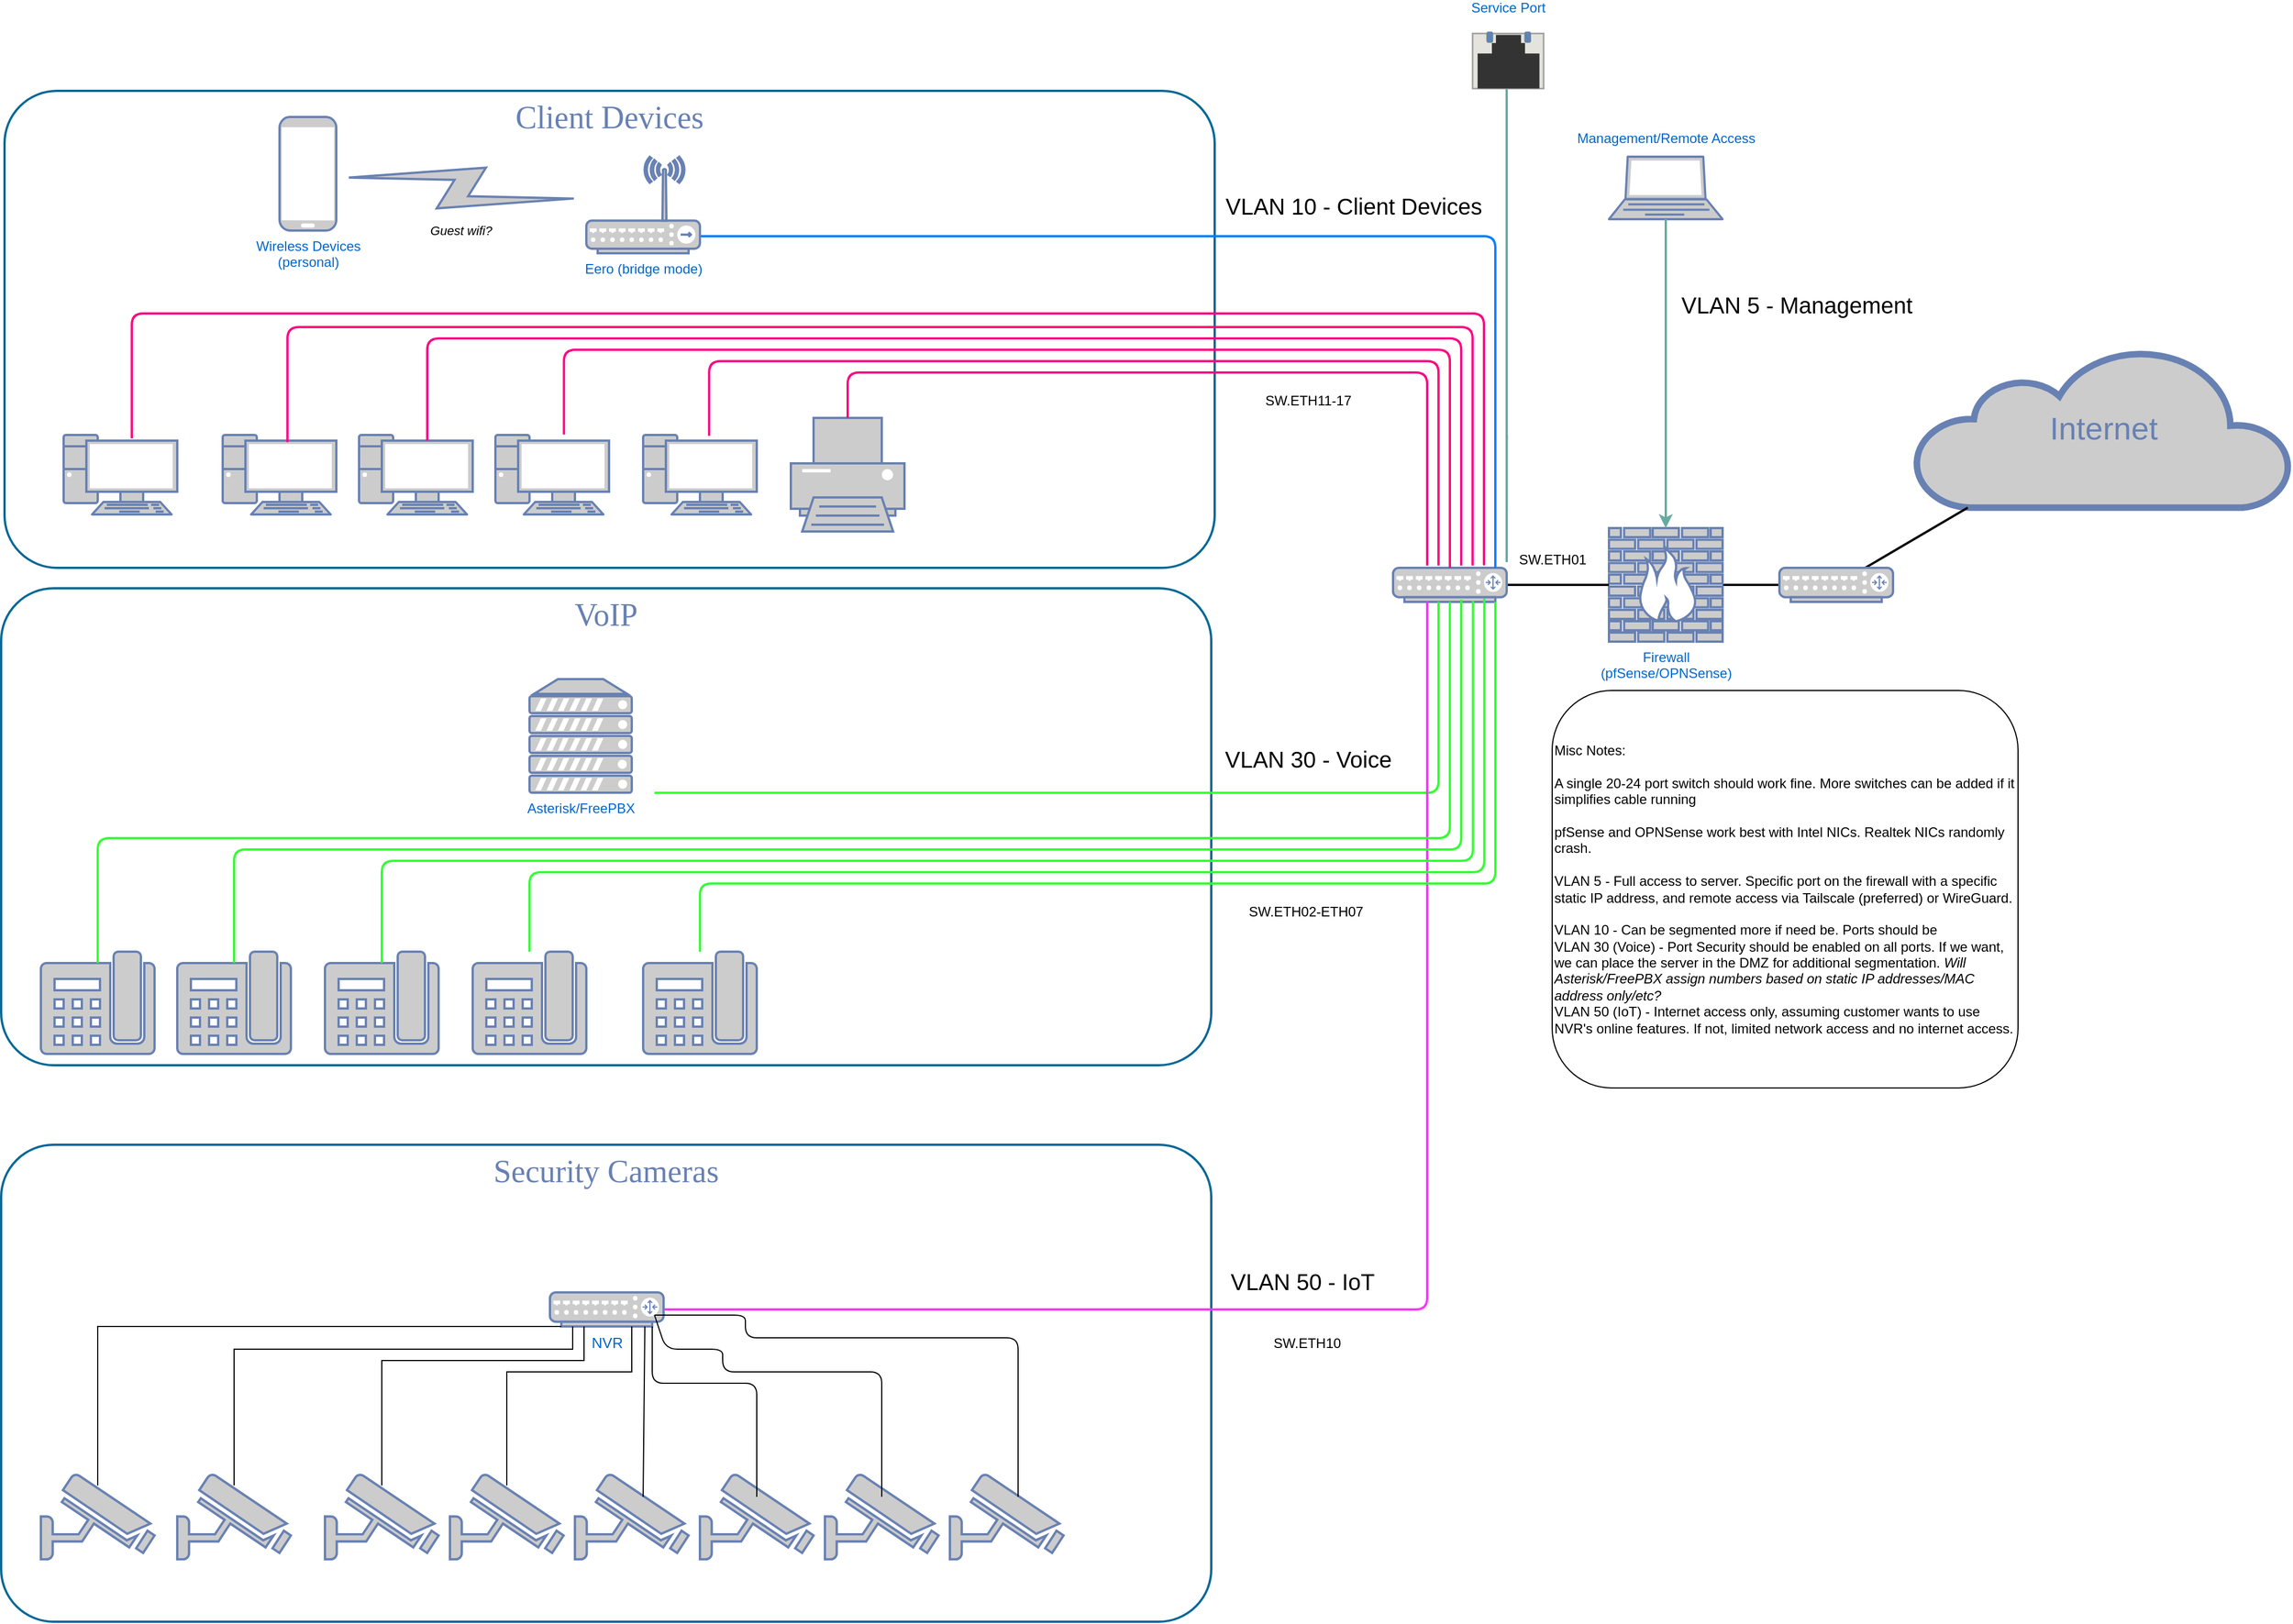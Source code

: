 <mxfile version="23.1.1" type="github">
  <diagram name="Page-1" id="bfe91b75-5d2c-26a0-9c1d-138518896778">
    <mxGraphModel dx="2206" dy="1223" grid="1" gridSize="10" guides="1" tooltips="1" connect="1" arrows="1" fold="1" page="1" pageScale="1" pageWidth="1100" pageHeight="850" background="none" math="0" shadow="0">
      <root>
        <mxCell id="0" />
        <mxCell id="1" parent="0" />
        <mxCell id="7c3789c024ecab99-82" value="Security Cameras" style="rounded=1;whiteSpace=wrap;html=1;shadow=0;comic=0;strokeColor=#036897;strokeWidth=2;fillColor=none;fontFamily=Verdana;fontSize=28;fontColor=#6881B3;align=center;arcSize=11;verticalAlign=top;" parent="1" vertex="1">
          <mxGeometry x="75" y="1390" width="1065" height="420" as="geometry" />
        </mxCell>
        <mxCell id="7c3789c024ecab99-81" value="VoIP" style="rounded=1;whiteSpace=wrap;html=1;shadow=0;comic=0;strokeColor=#036897;strokeWidth=2;fillColor=none;fontFamily=Verdana;fontSize=28;fontColor=#6881B3;align=center;arcSize=11;verticalAlign=top;" parent="1" vertex="1">
          <mxGeometry x="75" y="900" width="1065" height="420" as="geometry" />
        </mxCell>
        <mxCell id="7c3789c024ecab99-79" value="Client Devices" style="rounded=1;whiteSpace=wrap;html=1;shadow=0;comic=0;strokeColor=#036897;strokeWidth=2;fillColor=none;fontFamily=Verdana;fontSize=28;fontColor=#6881B3;align=center;arcSize=11;verticalAlign=top;" parent="1" vertex="1">
          <mxGeometry x="78" y="462" width="1065" height="420" as="geometry" />
        </mxCell>
        <mxCell id="7c3789c024ecab99-55" style="edgeStyle=none;html=1;labelBackgroundColor=none;endArrow=none;endFill=0;strokeWidth=2;fontFamily=Verdana;fontSize=28;fontColor=#6881B3;" parent="1" source="7c3789c024ecab99-8" target="7c3789c024ecab99-54" edge="1">
          <mxGeometry relative="1" as="geometry">
            <mxPoint x="1660" y="837.0" as="targetPoint" />
          </mxGeometry>
        </mxCell>
        <mxCell id="7c3789c024ecab99-8" value="Firewall&lt;br&gt;(pfSense/OPNSense)" style="fontColor=#0066CC;verticalAlign=top;verticalLabelPosition=bottom;labelPosition=center;align=center;html=1;fillColor=#CCCCCC;strokeColor=#6881B3;gradientColor=none;gradientDirection=north;strokeWidth=2;shape=mxgraph.networks.firewall;rounded=0;shadow=0;comic=0;" parent="1" vertex="1">
          <mxGeometry x="1490" y="847" width="100" height="100" as="geometry" />
        </mxCell>
        <mxCell id="7c3789c024ecab99-52" style="edgeStyle=none;html=1;labelBackgroundColor=none;endArrow=none;endFill=0;strokeWidth=2;fontFamily=Verdana;fontSize=15;fontColor=#036897;" parent="1" source="7c3789c024ecab99-10" target="7c3789c024ecab99-8" edge="1">
          <mxGeometry relative="1" as="geometry">
            <mxPoint x="1550.0" y="917" as="targetPoint" />
          </mxGeometry>
        </mxCell>
        <mxCell id="7c3789c024ecab99-10" value="" style="fontColor=#0066CC;verticalAlign=top;verticalLabelPosition=bottom;labelPosition=center;align=center;html=1;fillColor=#CCCCCC;strokeColor=#6881B3;gradientColor=none;gradientDirection=north;strokeWidth=2;shape=mxgraph.networks.router;rounded=0;shadow=0;comic=0;" parent="1" vertex="1">
          <mxGeometry x="1300" y="882" width="100" height="30" as="geometry" />
        </mxCell>
        <mxCell id="7c3789c024ecab99-20" value="" style="fontColor=#0066CC;verticalAlign=top;verticalLabelPosition=bottom;labelPosition=center;align=center;html=1;fillColor=#CCCCCC;strokeColor=#6881B3;gradientColor=none;gradientDirection=north;strokeWidth=2;shape=mxgraph.networks.pc;rounded=0;shadow=0;comic=0;" parent="1" vertex="1">
          <mxGeometry x="130.0" y="765" width="100" height="70" as="geometry" />
        </mxCell>
        <mxCell id="7c3789c024ecab99-21" value="" style="fontColor=#0066CC;verticalAlign=top;verticalLabelPosition=bottom;labelPosition=center;align=center;html=1;fillColor=#CCCCCC;strokeColor=#6881B3;gradientColor=none;gradientDirection=north;strokeWidth=2;shape=mxgraph.networks.pc;rounded=0;shadow=0;comic=0;" parent="1" vertex="1">
          <mxGeometry x="270.0" y="765" width="100" height="70" as="geometry" />
        </mxCell>
        <mxCell id="7c3789c024ecab99-23" value="" style="fontColor=#0066CC;verticalAlign=top;verticalLabelPosition=bottom;labelPosition=center;align=center;html=1;fillColor=#CCCCCC;strokeColor=#6881B3;gradientColor=none;gradientDirection=north;strokeWidth=2;shape=mxgraph.networks.pc;rounded=0;shadow=0;comic=0;" parent="1" vertex="1">
          <mxGeometry x="390.0" y="765" width="100" height="70" as="geometry" />
        </mxCell>
        <mxCell id="7c3789c024ecab99-25" value="" style="fontColor=#0066CC;verticalAlign=top;verticalLabelPosition=bottom;labelPosition=center;align=center;html=1;fillColor=#CCCCCC;strokeColor=#6881B3;gradientColor=none;gradientDirection=north;strokeWidth=2;shape=mxgraph.networks.pc;rounded=0;shadow=0;comic=0;" parent="1" vertex="1">
          <mxGeometry x="510.0" y="765" width="100" height="70" as="geometry" />
        </mxCell>
        <mxCell id="7c3789c024ecab99-27" value="" style="fontColor=#0066CC;verticalAlign=top;verticalLabelPosition=bottom;labelPosition=center;align=center;html=1;fillColor=#CCCCCC;strokeColor=#6881B3;gradientColor=none;gradientDirection=north;strokeWidth=2;shape=mxgraph.networks.pc;rounded=0;shadow=0;comic=0;" parent="1" vertex="1">
          <mxGeometry x="640.0" y="765" width="100" height="70" as="geometry" />
        </mxCell>
        <mxCell id="7c3789c024ecab99-29" value="" style="fontColor=#0066CC;verticalAlign=top;verticalLabelPosition=bottom;labelPosition=center;align=center;html=1;fillColor=#CCCCCC;strokeColor=#6881B3;gradientColor=none;gradientDirection=north;strokeWidth=2;shape=mxgraph.networks.printer;rounded=0;shadow=0;comic=0;" parent="1" vertex="1">
          <mxGeometry x="770.0" y="750" width="100" height="100" as="geometry" />
        </mxCell>
        <mxCell id="7c3789c024ecab99-50" style="edgeStyle=orthogonalEdgeStyle;html=1;labelBackgroundColor=none;endArrow=none;endFill=0;strokeWidth=2;fontFamily=Verdana;fontSize=15;fontColor=#036897;exitX=0.937;exitY=0.799;exitDx=0;exitDy=0;exitPerimeter=0;strokeColor=#007FFF;" parent="1" source="7c3789c024ecab99-30" target="7c3789c024ecab99-10" edge="1">
          <mxGeometry relative="1" as="geometry">
            <mxPoint x="1080.0" y="410" as="targetPoint" />
            <mxPoint x="1200" y="620" as="sourcePoint" />
            <Array as="points">
              <mxPoint x="684" y="590" />
              <mxPoint x="1390" y="590" />
            </Array>
          </mxGeometry>
        </mxCell>
        <mxCell id="7c3789c024ecab99-30" value="Eero (bridge mode)" style="fontColor=#0066CC;verticalAlign=top;verticalLabelPosition=bottom;labelPosition=center;align=center;html=1;fillColor=#CCCCCC;strokeColor=#6881B3;gradientColor=none;gradientDirection=north;strokeWidth=2;shape=mxgraph.networks.wireless_hub;rounded=0;shadow=0;comic=0;" parent="1" vertex="1">
          <mxGeometry x="590.0" y="520" width="100" height="85" as="geometry" />
        </mxCell>
        <mxCell id="7c3789c024ecab99-31" value="" style="html=1;fillColor=#CCCCCC;strokeColor=#6881B3;gradientColor=none;gradientDirection=north;strokeWidth=2;shape=mxgraph.networks.comm_link_edge;html=1;labelBackgroundColor=none;endArrow=none;endFill=0;fontFamily=Verdana;fontSize=20;" parent="1" source="7c3789c024ecab99-30" target="7c3789c024ecab99-32" edge="1">
          <mxGeometry width="100" height="100" relative="1" as="geometry">
            <mxPoint x="900.0" y="675" as="sourcePoint" />
            <mxPoint x="603.0" y="588" as="targetPoint" />
          </mxGeometry>
        </mxCell>
        <mxCell id="7c3789c024ecab99-32" value="Wireless Devices&lt;br&gt;(personal)" style="fontColor=#0066CC;verticalAlign=top;verticalLabelPosition=bottom;labelPosition=center;align=center;html=1;fillColor=#CCCCCC;strokeColor=#6881B3;gradientColor=none;gradientDirection=north;strokeWidth=2;shape=mxgraph.networks.mobile;rounded=0;shadow=0;comic=0;" parent="1" vertex="1">
          <mxGeometry x="320.0" y="485" width="50" height="100" as="geometry" />
        </mxCell>
        <mxCell id="7c3789c024ecab99-51" style="edgeStyle=orthogonalEdgeStyle;html=1;labelBackgroundColor=none;endArrow=none;endFill=0;strokeWidth=2;fontFamily=Verdana;fontSize=15;fontColor=#036897;strokeColor=#33FF33;" parent="1" target="7c3789c024ecab99-10" edge="1">
          <mxGeometry relative="1" as="geometry">
            <mxPoint x="1180" y="430" as="targetPoint" />
            <Array as="points">
              <mxPoint x="1340" y="1080" />
            </Array>
            <mxPoint x="650" y="1080.077" as="sourcePoint" />
          </mxGeometry>
        </mxCell>
        <mxCell id="7c3789c024ecab99-53" value="Internet" style="html=1;fillColor=#CCCCCC;strokeColor=#6881B3;gradientColor=none;gradientDirection=north;strokeWidth=2;shape=mxgraph.networks.cloud;fontColor=#6881B3;rounded=0;shadow=0;comic=0;align=center;fontSize=28;" parent="1" vertex="1">
          <mxGeometry x="1760" y="689" width="330" height="140" as="geometry" />
        </mxCell>
        <mxCell id="7c3789c024ecab99-56" style="edgeStyle=none;html=1;labelBackgroundColor=none;endArrow=none;endFill=0;strokeWidth=2;fontFamily=Verdana;fontSize=28;fontColor=#6881B3;" parent="1" source="7c3789c024ecab99-54" target="7c3789c024ecab99-53" edge="1">
          <mxGeometry relative="1" as="geometry" />
        </mxCell>
        <mxCell id="7c3789c024ecab99-54" value="" style="fontColor=#0066CC;verticalAlign=top;verticalLabelPosition=bottom;labelPosition=center;align=center;html=1;fillColor=#CCCCCC;strokeColor=#6881B3;gradientColor=none;gradientDirection=north;strokeWidth=2;shape=mxgraph.networks.router;rounded=0;shadow=0;comic=0;" parent="1" vertex="1">
          <mxGeometry x="1640" y="882" width="100" height="30" as="geometry" />
        </mxCell>
        <mxCell id="7c3789c024ecab99-75" style="edgeStyle=orthogonalEdgeStyle;html=1;labelBackgroundColor=none;endArrow=none;endFill=0;strokeWidth=2;fontFamily=Verdana;fontSize=28;fontColor=#6881B3;exitX=1;exitY=0.5;exitDx=0;exitDy=0;exitPerimeter=0;strokeColor=#FF33FF;" parent="1" source="9nKBFp8tCqH7UL8rhXlP-11" target="7c3789c024ecab99-10" edge="1">
          <mxGeometry relative="1" as="geometry">
            <mxPoint x="1240" y="760" as="targetPoint" />
            <Array as="points">
              <mxPoint x="1330" y="1535" />
            </Array>
            <mxPoint x="720.077" y="1525" as="sourcePoint" />
          </mxGeometry>
        </mxCell>
        <mxCell id="9nKBFp8tCqH7UL8rhXlP-3" value="" style="fontColor=#0066CC;verticalAlign=top;verticalLabelPosition=bottom;labelPosition=center;align=center;html=1;outlineConnect=0;fillColor=#CCCCCC;strokeColor=#6881B3;gradientColor=none;gradientDirection=north;strokeWidth=2;shape=mxgraph.networks.security_camera;" parent="1" vertex="1">
          <mxGeometry x="110" y="1680" width="100" height="75" as="geometry" />
        </mxCell>
        <mxCell id="9nKBFp8tCqH7UL8rhXlP-4" value="" style="fontColor=#0066CC;verticalAlign=top;verticalLabelPosition=bottom;labelPosition=center;align=center;html=1;outlineConnect=0;fillColor=#CCCCCC;strokeColor=#6881B3;gradientColor=none;gradientDirection=north;strokeWidth=2;shape=mxgraph.networks.security_camera;" parent="1" vertex="1">
          <mxGeometry x="230" y="1680" width="100" height="75" as="geometry" />
        </mxCell>
        <mxCell id="9nKBFp8tCqH7UL8rhXlP-5" value="" style="fontColor=#0066CC;verticalAlign=top;verticalLabelPosition=bottom;labelPosition=center;align=center;html=1;outlineConnect=0;fillColor=#CCCCCC;strokeColor=#6881B3;gradientColor=none;gradientDirection=north;strokeWidth=2;shape=mxgraph.networks.security_camera;" parent="1" vertex="1">
          <mxGeometry x="360" y="1680" width="100" height="75" as="geometry" />
        </mxCell>
        <mxCell id="9nKBFp8tCqH7UL8rhXlP-6" value="" style="fontColor=#0066CC;verticalAlign=top;verticalLabelPosition=bottom;labelPosition=center;align=center;html=1;outlineConnect=0;fillColor=#CCCCCC;strokeColor=#6881B3;gradientColor=none;gradientDirection=north;strokeWidth=2;shape=mxgraph.networks.security_camera;" parent="1" vertex="1">
          <mxGeometry x="470" y="1680" width="100" height="75" as="geometry" />
        </mxCell>
        <mxCell id="9nKBFp8tCqH7UL8rhXlP-7" value="" style="fontColor=#0066CC;verticalAlign=top;verticalLabelPosition=bottom;labelPosition=center;align=center;html=1;outlineConnect=0;fillColor=#CCCCCC;strokeColor=#6881B3;gradientColor=none;gradientDirection=north;strokeWidth=2;shape=mxgraph.networks.security_camera;" parent="1" vertex="1">
          <mxGeometry x="580" y="1680" width="100" height="75" as="geometry" />
        </mxCell>
        <mxCell id="9nKBFp8tCqH7UL8rhXlP-8" value="" style="fontColor=#0066CC;verticalAlign=top;verticalLabelPosition=bottom;labelPosition=center;align=center;html=1;outlineConnect=0;fillColor=#CCCCCC;strokeColor=#6881B3;gradientColor=none;gradientDirection=north;strokeWidth=2;shape=mxgraph.networks.security_camera;" parent="1" vertex="1">
          <mxGeometry x="690" y="1680" width="100" height="75" as="geometry" />
        </mxCell>
        <mxCell id="9nKBFp8tCqH7UL8rhXlP-9" value="" style="fontColor=#0066CC;verticalAlign=top;verticalLabelPosition=bottom;labelPosition=center;align=center;html=1;outlineConnect=0;fillColor=#CCCCCC;strokeColor=#6881B3;gradientColor=none;gradientDirection=north;strokeWidth=2;shape=mxgraph.networks.security_camera;" parent="1" vertex="1">
          <mxGeometry x="800" y="1680" width="100" height="75" as="geometry" />
        </mxCell>
        <mxCell id="9nKBFp8tCqH7UL8rhXlP-10" value="" style="fontColor=#0066CC;verticalAlign=top;verticalLabelPosition=bottom;labelPosition=center;align=center;html=1;outlineConnect=0;fillColor=#CCCCCC;strokeColor=#6881B3;gradientColor=none;gradientDirection=north;strokeWidth=2;shape=mxgraph.networks.security_camera;" parent="1" vertex="1">
          <mxGeometry x="910" y="1680" width="100" height="75" as="geometry" />
        </mxCell>
        <mxCell id="9nKBFp8tCqH7UL8rhXlP-11" value="&lt;font style=&quot;font-size: 13px;&quot;&gt;NVR&lt;/font&gt;" style="fontColor=#0066CC;verticalAlign=top;verticalLabelPosition=bottom;labelPosition=center;align=center;html=1;outlineConnect=0;fillColor=#CCCCCC;strokeColor=#6881B3;gradientColor=none;gradientDirection=north;strokeWidth=2;shape=mxgraph.networks.router;" parent="1" vertex="1">
          <mxGeometry x="558" y="1520" width="100" height="30" as="geometry" />
        </mxCell>
        <mxCell id="9nKBFp8tCqH7UL8rhXlP-12" value="VLAN 50 - IoT" style="text;html=1;align=center;verticalAlign=middle;resizable=0;points=[];autosize=1;strokeColor=none;fillColor=none;fontSize=20;" parent="1" vertex="1">
          <mxGeometry x="1145" y="1490" width="150" height="40" as="geometry" />
        </mxCell>
        <mxCell id="9nKBFp8tCqH7UL8rhXlP-13" value="" style="fontColor=#0066CC;verticalAlign=top;verticalLabelPosition=bottom;labelPosition=center;align=center;html=1;outlineConnect=0;fillColor=#CCCCCC;strokeColor=#6881B3;gradientColor=none;gradientDirection=north;strokeWidth=2;shape=mxgraph.networks.phone_2;" parent="1" vertex="1">
          <mxGeometry x="110" y="1220" width="100" height="90" as="geometry" />
        </mxCell>
        <mxCell id="9nKBFp8tCqH7UL8rhXlP-15" value="Asterisk/FreePBX" style="fontColor=#0066CC;verticalAlign=top;verticalLabelPosition=bottom;labelPosition=center;align=center;html=1;outlineConnect=0;fillColor=#CCCCCC;strokeColor=#6881B3;gradientColor=none;gradientDirection=north;strokeWidth=2;shape=mxgraph.networks.server;" parent="1" vertex="1">
          <mxGeometry x="540" y="980" width="90" height="100" as="geometry" />
        </mxCell>
        <mxCell id="A_-BSA_oqNom-n1UGNlS-1" value="" style="fontColor=#0066CC;verticalAlign=top;verticalLabelPosition=bottom;labelPosition=center;align=center;html=1;outlineConnect=0;fillColor=#CCCCCC;strokeColor=#6881B3;gradientColor=none;gradientDirection=north;strokeWidth=2;shape=mxgraph.networks.phone_2;" parent="1" vertex="1">
          <mxGeometry x="230" y="1220" width="100" height="90" as="geometry" />
        </mxCell>
        <mxCell id="A_-BSA_oqNom-n1UGNlS-2" value="" style="fontColor=#0066CC;verticalAlign=top;verticalLabelPosition=bottom;labelPosition=center;align=center;html=1;outlineConnect=0;fillColor=#CCCCCC;strokeColor=#6881B3;gradientColor=none;gradientDirection=north;strokeWidth=2;shape=mxgraph.networks.phone_2;" parent="1" vertex="1">
          <mxGeometry x="360" y="1220" width="100" height="90" as="geometry" />
        </mxCell>
        <mxCell id="A_-BSA_oqNom-n1UGNlS-3" value="" style="fontColor=#0066CC;verticalAlign=top;verticalLabelPosition=bottom;labelPosition=center;align=center;html=1;outlineConnect=0;fillColor=#CCCCCC;strokeColor=#6881B3;gradientColor=none;gradientDirection=north;strokeWidth=2;shape=mxgraph.networks.phone_2;" parent="1" vertex="1">
          <mxGeometry x="640" y="1220" width="100" height="90" as="geometry" />
        </mxCell>
        <mxCell id="A_-BSA_oqNom-n1UGNlS-4" value="" style="fontColor=#0066CC;verticalAlign=top;verticalLabelPosition=bottom;labelPosition=center;align=center;html=1;outlineConnect=0;fillColor=#CCCCCC;strokeColor=#6881B3;gradientColor=none;gradientDirection=north;strokeWidth=2;shape=mxgraph.networks.phone_2;" parent="1" vertex="1">
          <mxGeometry x="490" y="1220" width="100" height="90" as="geometry" />
        </mxCell>
        <mxCell id="A_-BSA_oqNom-n1UGNlS-6" style="edgeStyle=orthogonalEdgeStyle;html=1;labelBackgroundColor=none;endArrow=none;endFill=0;strokeWidth=2;fontFamily=Verdana;fontSize=15;fontColor=#036897;strokeColor=#33FF33;exitX=0.5;exitY=0.11;exitDx=0;exitDy=0;exitPerimeter=0;entryX=0.5;entryY=1;entryDx=0;entryDy=0;entryPerimeter=0;" parent="1" source="9nKBFp8tCqH7UL8rhXlP-13" target="7c3789c024ecab99-10" edge="1">
          <mxGeometry relative="1" as="geometry">
            <mxPoint x="1350" y="922" as="targetPoint" />
            <Array as="points">
              <mxPoint x="160" y="1120" />
              <mxPoint x="1350" y="1120" />
            </Array>
            <mxPoint x="660" y="1090.077" as="sourcePoint" />
          </mxGeometry>
        </mxCell>
        <mxCell id="A_-BSA_oqNom-n1UGNlS-7" style="edgeStyle=orthogonalEdgeStyle;html=1;labelBackgroundColor=none;endArrow=none;endFill=0;strokeWidth=2;fontFamily=Verdana;fontSize=15;fontColor=#036897;strokeColor=#33FF33;exitX=0.5;exitY=0.11;exitDx=0;exitDy=0;exitPerimeter=0;entryX=0.6;entryY=0.933;entryDx=0;entryDy=0;entryPerimeter=0;" parent="1" source="A_-BSA_oqNom-n1UGNlS-1" target="7c3789c024ecab99-10" edge="1">
          <mxGeometry relative="1" as="geometry">
            <mxPoint x="1360" y="932" as="targetPoint" />
            <Array as="points">
              <mxPoint x="280" y="1130" />
              <mxPoint x="1360" y="1130" />
            </Array>
            <mxPoint x="170" y="1240" as="sourcePoint" />
          </mxGeometry>
        </mxCell>
        <mxCell id="A_-BSA_oqNom-n1UGNlS-8" style="edgeStyle=orthogonalEdgeStyle;html=1;labelBackgroundColor=none;endArrow=none;endFill=0;strokeWidth=2;fontFamily=Verdana;fontSize=15;fontColor=#036897;strokeColor=#33FF33;exitX=0.5;exitY=0.11;exitDx=0;exitDy=0;exitPerimeter=0;entryX=0.703;entryY=0.975;entryDx=0;entryDy=0;entryPerimeter=0;" parent="1" source="A_-BSA_oqNom-n1UGNlS-2" target="7c3789c024ecab99-10" edge="1">
          <mxGeometry relative="1" as="geometry">
            <mxPoint x="1370" y="942" as="targetPoint" />
            <Array as="points">
              <mxPoint x="410" y="1140" />
              <mxPoint x="1370" y="1140" />
            </Array>
            <mxPoint x="180" y="1250" as="sourcePoint" />
          </mxGeometry>
        </mxCell>
        <mxCell id="A_-BSA_oqNom-n1UGNlS-9" style="edgeStyle=orthogonalEdgeStyle;html=1;labelBackgroundColor=none;endArrow=none;endFill=0;strokeWidth=2;fontFamily=Verdana;fontSize=15;fontColor=#036897;strokeColor=#33FF33;entryX=0.803;entryY=0.9;entryDx=0;entryDy=0;entryPerimeter=0;" parent="1" source="A_-BSA_oqNom-n1UGNlS-4" target="7c3789c024ecab99-10" edge="1">
          <mxGeometry relative="1" as="geometry">
            <mxPoint x="1380" y="952" as="targetPoint" />
            <Array as="points">
              <mxPoint x="540" y="1150" />
              <mxPoint x="1380" y="1150" />
            </Array>
            <mxPoint x="190" y="1260" as="sourcePoint" />
          </mxGeometry>
        </mxCell>
        <mxCell id="A_-BSA_oqNom-n1UGNlS-10" style="edgeStyle=orthogonalEdgeStyle;html=1;labelBackgroundColor=none;endArrow=none;endFill=0;strokeWidth=2;fontFamily=Verdana;fontSize=15;fontColor=#036897;strokeColor=#33FF33;entryX=0.9;entryY=1;entryDx=0;entryDy=0;entryPerimeter=0;" parent="1" source="A_-BSA_oqNom-n1UGNlS-3" target="7c3789c024ecab99-10" edge="1">
          <mxGeometry relative="1" as="geometry">
            <mxPoint x="1390" y="962" as="targetPoint" />
            <Array as="points">
              <mxPoint x="690" y="1160" />
              <mxPoint x="1390" y="1160" />
            </Array>
            <mxPoint x="200" y="1270" as="sourcePoint" />
          </mxGeometry>
        </mxCell>
        <mxCell id="A_-BSA_oqNom-n1UGNlS-11" value="VLAN 30 - Voice" style="text;html=1;align=center;verticalAlign=middle;resizable=0;points=[];autosize=1;strokeColor=none;fillColor=none;fontSize=20;" parent="1" vertex="1">
          <mxGeometry x="1140" y="1030" width="170" height="40" as="geometry" />
        </mxCell>
        <mxCell id="A_-BSA_oqNom-n1UGNlS-12" value="VLAN 10 - Client Devices" style="text;html=1;align=center;verticalAlign=middle;resizable=0;points=[];autosize=1;strokeColor=none;fillColor=none;fontSize=20;" parent="1" vertex="1">
          <mxGeometry x="1140" y="542.5" width="250" height="40" as="geometry" />
        </mxCell>
        <mxCell id="A_-BSA_oqNom-n1UGNlS-19" style="edgeStyle=orthogonalEdgeStyle;html=1;labelBackgroundColor=none;endArrow=none;endFill=0;strokeWidth=2;fontFamily=Verdana;fontSize=15;fontColor=#036897;strokeColor=#FF0080;exitX=0.5;exitY=0.11;exitDx=0;exitDy=0;exitPerimeter=0;rounded=1;curved=0;" parent="1" edge="1">
          <mxGeometry relative="1" as="geometry">
            <mxPoint x="1380" y="840" as="targetPoint" />
            <Array as="points">
              <mxPoint x="190" y="658" />
              <mxPoint x="1380" y="658" />
              <mxPoint x="1380" y="884" />
            </Array>
            <mxPoint x="190" y="768" as="sourcePoint" />
          </mxGeometry>
        </mxCell>
        <mxCell id="A_-BSA_oqNom-n1UGNlS-20" style="edgeStyle=orthogonalEdgeStyle;html=1;labelBackgroundColor=none;endArrow=none;endFill=0;strokeWidth=2;fontFamily=Verdana;fontSize=15;fontColor=#036897;strokeColor=#FF0080;exitX=0.57;exitY=0.089;exitDx=0;exitDy=0;exitPerimeter=0;" parent="1" source="7c3789c024ecab99-21" edge="1">
          <mxGeometry relative="1" as="geometry">
            <mxPoint x="1370" y="880" as="targetPoint" />
            <Array as="points">
              <mxPoint x="327" y="670" />
              <mxPoint x="1370" y="670" />
            </Array>
            <mxPoint x="180" y="1250" as="sourcePoint" />
          </mxGeometry>
        </mxCell>
        <mxCell id="A_-BSA_oqNom-n1UGNlS-21" style="edgeStyle=orthogonalEdgeStyle;html=1;labelBackgroundColor=none;endArrow=none;endFill=0;strokeWidth=2;fontFamily=Verdana;fontSize=15;fontColor=#036897;strokeColor=#FF0080;exitX=0.6;exitY=0.071;exitDx=0;exitDy=0;exitPerimeter=0;entryX=0.6;entryY=-0.067;entryDx=0;entryDy=0;entryPerimeter=0;" parent="1" source="7c3789c024ecab99-23" target="7c3789c024ecab99-10" edge="1">
          <mxGeometry relative="1" as="geometry">
            <mxPoint x="1360" y="820" as="targetPoint" />
            <Array as="points">
              <mxPoint x="450" y="680" />
              <mxPoint x="1360" y="680" />
            </Array>
            <mxPoint x="190" y="1260" as="sourcePoint" />
          </mxGeometry>
        </mxCell>
        <mxCell id="A_-BSA_oqNom-n1UGNlS-22" style="edgeStyle=orthogonalEdgeStyle;html=1;labelBackgroundColor=none;endArrow=none;endFill=0;strokeWidth=2;fontFamily=Verdana;fontSize=15;fontColor=#036897;strokeColor=#FF0080;exitX=0.603;exitY=-0.006;exitDx=0;exitDy=0;exitPerimeter=0;entryX=0.5;entryY=0;entryDx=0;entryDy=0;entryPerimeter=0;" parent="1" source="7c3789c024ecab99-25" target="7c3789c024ecab99-10" edge="1">
          <mxGeometry relative="1" as="geometry">
            <mxPoint x="1370" y="890" as="targetPoint" />
            <Array as="points">
              <mxPoint x="570" y="690" />
              <mxPoint x="1350" y="690" />
            </Array>
            <mxPoint x="460" y="780" as="sourcePoint" />
          </mxGeometry>
        </mxCell>
        <mxCell id="A_-BSA_oqNom-n1UGNlS-24" style="edgeStyle=orthogonalEdgeStyle;html=1;labelBackgroundColor=none;endArrow=none;endFill=0;strokeWidth=2;fontFamily=Verdana;fontSize=15;fontColor=#036897;strokeColor=#FF0080;exitX=0.581;exitY=0.01;exitDx=0;exitDy=0;exitPerimeter=0;entryX=0.4;entryY=-0.067;entryDx=0;entryDy=0;entryPerimeter=0;" parent="1" source="7c3789c024ecab99-27" target="7c3789c024ecab99-10" edge="1">
          <mxGeometry relative="1" as="geometry">
            <mxPoint x="1360" y="892" as="targetPoint" />
            <Array as="points">
              <mxPoint x="698" y="700" />
              <mxPoint x="1340" y="700" />
            </Array>
            <mxPoint x="580" y="775" as="sourcePoint" />
          </mxGeometry>
        </mxCell>
        <mxCell id="A_-BSA_oqNom-n1UGNlS-25" style="edgeStyle=orthogonalEdgeStyle;html=1;labelBackgroundColor=none;endArrow=none;endFill=0;strokeWidth=2;fontFamily=Verdana;fontSize=15;fontColor=#036897;strokeColor=#FF0080;exitX=0.5;exitY=0;exitDx=0;exitDy=0;exitPerimeter=0;entryX=0.3;entryY=-0.067;entryDx=0;entryDy=0;entryPerimeter=0;" parent="1" source="7c3789c024ecab99-29" target="7c3789c024ecab99-10" edge="1">
          <mxGeometry relative="1" as="geometry">
            <mxPoint x="1370" y="902" as="targetPoint" />
            <Array as="points">
              <mxPoint x="820" y="710" />
              <mxPoint x="1330" y="710" />
            </Array>
            <mxPoint x="590" y="785" as="sourcePoint" />
          </mxGeometry>
        </mxCell>
        <mxCell id="A_-BSA_oqNom-n1UGNlS-26" value="SW.ETH01" style="text;html=1;align=center;verticalAlign=middle;resizable=0;points=[];autosize=1;strokeColor=none;fillColor=none;" parent="1" vertex="1">
          <mxGeometry x="1400" y="860" width="80" height="30" as="geometry" />
        </mxCell>
        <mxCell id="A_-BSA_oqNom-n1UGNlS-27" value="SW.ETH02-ETH07" style="text;html=1;align=center;verticalAlign=middle;resizable=0;points=[];autosize=1;strokeColor=none;fillColor=none;" parent="1" vertex="1">
          <mxGeometry x="1163" y="1170" width="120" height="30" as="geometry" />
        </mxCell>
        <mxCell id="A_-BSA_oqNom-n1UGNlS-29" value="Guest wifi?" style="text;html=1;strokeColor=none;fillColor=none;align=center;verticalAlign=middle;whiteSpace=wrap;rounded=0;fontStyle=2;fontSize=11;" parent="1" vertex="1">
          <mxGeometry x="450" y="570" width="60" height="30" as="geometry" />
        </mxCell>
        <mxCell id="A_-BSA_oqNom-n1UGNlS-30" value="SW.ETH10" style="text;html=1;align=center;verticalAlign=middle;resizable=0;points=[];autosize=1;strokeColor=none;fillColor=none;" parent="1" vertex="1">
          <mxGeometry x="1184" y="1550" width="80" height="30" as="geometry" />
        </mxCell>
        <mxCell id="A_-BSA_oqNom-n1UGNlS-31" value="SW.ETH11-17" style="text;html=1;align=center;verticalAlign=middle;resizable=0;points=[];autosize=1;strokeColor=none;fillColor=none;" parent="1" vertex="1">
          <mxGeometry x="1175" y="720" width="100" height="30" as="geometry" />
        </mxCell>
        <mxCell id="A_-BSA_oqNom-n1UGNlS-32" value="Misc Notes:&lt;br&gt;&lt;br&gt;A single 20-24 port switch should work fine. More switches can be added if it simplifies cable running&lt;br&gt;&lt;br&gt;pfSense and OPNSense work best with Intel NICs. Realtek NICs randomly crash.&lt;br&gt;&lt;br&gt;VLAN 5 - Full access to server. Specific port on the firewall with a specific static IP address, and remote access via Tailscale (preferred) or WireGuard.&lt;br&gt;&lt;br&gt;VLAN 10 - Can be segmented more if need be. Ports should be&amp;nbsp;&lt;br&gt;VLAN 30 (Voice) - Port Security should be enabled on all ports. If we want, we can place the server in the DMZ for additional segmentation.&amp;nbsp;&lt;i&gt;Will Asterisk/FreePBX assign numbers based on static IP addresses/MAC address only/etc?&lt;/i&gt;&lt;br&gt;VLAN 50 (IoT) - Internet access only, assuming customer wants to use NVR&#39;s online features. If not, limited network access and no internet access." style="rounded=1;whiteSpace=wrap;html=1;align=left;" parent="1" vertex="1">
          <mxGeometry x="1440" y="990" width="410" height="350" as="geometry" />
        </mxCell>
        <mxCell id="A_-BSA_oqNom-n1UGNlS-33" value="Management/Remote Access" style="fontColor=#0066CC;verticalAlign=top;verticalLabelPosition=bottom;labelPosition=center;align=center;html=1;outlineConnect=0;fillColor=#CCCCCC;strokeColor=#6881B3;gradientColor=none;gradientDirection=north;strokeWidth=2;shape=mxgraph.networks.laptop;horizontal=1;spacing=2;spacingTop=-85;" parent="1" vertex="1">
          <mxGeometry x="1490" y="520" width="100" height="55" as="geometry" />
        </mxCell>
        <mxCell id="A_-BSA_oqNom-n1UGNlS-37" style="rounded=0;orthogonalLoop=1;jettySize=auto;html=1;exitX=0.5;exitY=1;exitDx=0;exitDy=0;exitPerimeter=0;entryX=0.5;entryY=0;entryDx=0;entryDy=0;entryPerimeter=0;strokeWidth=2;strokeColor=#67AB9F;" parent="1" source="A_-BSA_oqNom-n1UGNlS-33" target="7c3789c024ecab99-8" edge="1">
          <mxGeometry relative="1" as="geometry" />
        </mxCell>
        <mxCell id="A_-BSA_oqNom-n1UGNlS-38" value="VLAN 5 - Management" style="text;html=1;align=center;verticalAlign=middle;resizable=0;points=[];autosize=1;strokeColor=none;fillColor=none;fontSize=20;" parent="1" vertex="1">
          <mxGeometry x="1540" y="630" width="230" height="40" as="geometry" />
        </mxCell>
        <mxCell id="A_-BSA_oqNom-n1UGNlS-40" value="" style="endArrow=none;html=1;rounded=0;exitX=0.5;exitY=0.133;exitDx=0;exitDy=0;exitPerimeter=0;entryX=0.1;entryY=1;entryDx=0;entryDy=0;entryPerimeter=0;" parent="1" source="9nKBFp8tCqH7UL8rhXlP-3" target="9nKBFp8tCqH7UL8rhXlP-11" edge="1">
          <mxGeometry width="50" height="50" relative="1" as="geometry">
            <mxPoint x="160" y="1650" as="sourcePoint" />
            <mxPoint x="210" y="1600" as="targetPoint" />
            <Array as="points">
              <mxPoint x="160" y="1550" />
            </Array>
          </mxGeometry>
        </mxCell>
        <mxCell id="A_-BSA_oqNom-n1UGNlS-41" value="" style="endArrow=none;html=1;rounded=0;exitX=0.5;exitY=0.133;exitDx=0;exitDy=0;exitPerimeter=0;entryX=0.2;entryY=1;entryDx=0;entryDy=0;entryPerimeter=0;" parent="1" source="9nKBFp8tCqH7UL8rhXlP-4" target="9nKBFp8tCqH7UL8rhXlP-11" edge="1">
          <mxGeometry width="50" height="50" relative="1" as="geometry">
            <mxPoint x="170" y="1700" as="sourcePoint" />
            <mxPoint x="578" y="1560" as="targetPoint" />
            <Array as="points">
              <mxPoint x="280" y="1570" />
              <mxPoint x="578" y="1570" />
            </Array>
          </mxGeometry>
        </mxCell>
        <mxCell id="A_-BSA_oqNom-n1UGNlS-42" value="" style="endArrow=none;html=1;rounded=0;exitX=0.5;exitY=0.133;exitDx=0;exitDy=0;exitPerimeter=0;entryX=0.3;entryY=1;entryDx=0;entryDy=0;entryPerimeter=0;" parent="1" source="9nKBFp8tCqH7UL8rhXlP-5" target="9nKBFp8tCqH7UL8rhXlP-11" edge="1">
          <mxGeometry width="50" height="50" relative="1" as="geometry">
            <mxPoint x="290" y="1700" as="sourcePoint" />
            <mxPoint x="588" y="1560" as="targetPoint" />
            <Array as="points">
              <mxPoint x="410" y="1580" />
              <mxPoint x="588" y="1580" />
            </Array>
          </mxGeometry>
        </mxCell>
        <mxCell id="A_-BSA_oqNom-n1UGNlS-43" value="" style="endArrow=none;html=1;rounded=0;exitX=0.5;exitY=0.133;exitDx=0;exitDy=0;exitPerimeter=0;entryX=0.72;entryY=1;entryDx=0;entryDy=0;entryPerimeter=0;curved=0;" parent="1" source="9nKBFp8tCqH7UL8rhXlP-6" target="9nKBFp8tCqH7UL8rhXlP-11" edge="1">
          <mxGeometry width="50" height="50" relative="1" as="geometry">
            <mxPoint x="420" y="1700" as="sourcePoint" />
            <mxPoint x="598" y="1560" as="targetPoint" />
            <Array as="points">
              <mxPoint x="520" y="1590" />
              <mxPoint x="630" y="1590" />
            </Array>
          </mxGeometry>
        </mxCell>
        <mxCell id="A_-BSA_oqNom-n1UGNlS-44" value="" style="endArrow=none;html=1;rounded=0;exitX=0.6;exitY=0.267;exitDx=0;exitDy=0;exitPerimeter=0;entryX=0.835;entryY=1.002;entryDx=0;entryDy=0;entryPerimeter=0;curved=0;" parent="1" source="9nKBFp8tCqH7UL8rhXlP-7" target="9nKBFp8tCqH7UL8rhXlP-11" edge="1">
          <mxGeometry width="50" height="50" relative="1" as="geometry">
            <mxPoint x="530" y="1700" as="sourcePoint" />
            <mxPoint x="640" y="1560" as="targetPoint" />
          </mxGeometry>
        </mxCell>
        <mxCell id="A_-BSA_oqNom-n1UGNlS-45" value="" style="endArrow=none;html=1;rounded=1;exitX=0.5;exitY=0.267;exitDx=0;exitDy=0;exitPerimeter=0;entryX=0.9;entryY=1;entryDx=0;entryDy=0;entryPerimeter=0;curved=0;" parent="1" source="9nKBFp8tCqH7UL8rhXlP-8" target="9nKBFp8tCqH7UL8rhXlP-11" edge="1">
          <mxGeometry width="50" height="50" relative="1" as="geometry">
            <mxPoint x="530" y="1700" as="sourcePoint" />
            <mxPoint x="640" y="1560" as="targetPoint" />
            <Array as="points">
              <mxPoint x="740" y="1600" />
              <mxPoint x="648" y="1600" />
              <mxPoint x="648" y="1580" />
            </Array>
          </mxGeometry>
        </mxCell>
        <mxCell id="A_-BSA_oqNom-n1UGNlS-46" value="" style="endArrow=none;html=1;rounded=1;entryX=0.92;entryY=0.667;entryDx=0;entryDy=0;entryPerimeter=0;curved=0;exitX=0.5;exitY=0.267;exitDx=0;exitDy=0;exitPerimeter=0;" parent="1" source="9nKBFp8tCqH7UL8rhXlP-9" target="9nKBFp8tCqH7UL8rhXlP-11" edge="1">
          <mxGeometry width="50" height="50" relative="1" as="geometry">
            <mxPoint x="530" y="1700" as="sourcePoint" />
            <mxPoint x="640" y="1560" as="targetPoint" />
            <Array as="points">
              <mxPoint x="850" y="1590" />
              <mxPoint x="710" y="1590" />
              <mxPoint x="710" y="1570" />
              <mxPoint x="660" y="1570" />
            </Array>
          </mxGeometry>
        </mxCell>
        <mxCell id="A_-BSA_oqNom-n1UGNlS-47" value="" style="endArrow=none;html=1;rounded=1;exitX=0.6;exitY=0.267;exitDx=0;exitDy=0;exitPerimeter=0;entryX=0.92;entryY=0.667;entryDx=0;entryDy=0;entryPerimeter=0;curved=0;" parent="1" source="9nKBFp8tCqH7UL8rhXlP-10" target="9nKBFp8tCqH7UL8rhXlP-11" edge="1">
          <mxGeometry width="50" height="50" relative="1" as="geometry">
            <mxPoint x="540" y="1710" as="sourcePoint" />
            <mxPoint x="650" y="1570" as="targetPoint" />
            <Array as="points">
              <mxPoint x="970" y="1560" />
              <mxPoint x="730" y="1560" />
              <mxPoint x="730" y="1540" />
            </Array>
          </mxGeometry>
        </mxCell>
        <mxCell id="wGYZC9w_Lk0ds9ITxm0t-1" value="" style="endArrow=none;html=1;rounded=0;strokeWidth=2;" edge="1" parent="1">
          <mxGeometry width="50" height="50" relative="1" as="geometry">
            <mxPoint x="1400" y="877" as="sourcePoint" />
            <mxPoint x="1400.05" y="765" as="targetPoint" />
          </mxGeometry>
        </mxCell>
        <mxCell id="wGYZC9w_Lk0ds9ITxm0t-3" value="" style="endArrow=none;html=1;rounded=1;strokeWidth=2;curved=0;strokeColor=#67AB9F;" edge="1" parent="1">
          <mxGeometry width="50" height="50" relative="1" as="geometry">
            <mxPoint x="1400" y="877" as="sourcePoint" />
            <mxPoint x="1400" y="460" as="targetPoint" />
            <Array as="points">
              <mxPoint x="1400" y="480" />
            </Array>
          </mxGeometry>
        </mxCell>
        <mxCell id="wGYZC9w_Lk0ds9ITxm0t-4" value="&lt;div&gt;Service Port&lt;/div&gt;" style="html=1;verticalLabelPosition=bottom;verticalAlign=top;outlineConnect=0;shadow=0;dashed=0;shape=mxgraph.rack.hpe_aruba.switches.rj45_sfp_alt;spacingTop=-85;fontColor=#0066CC;" vertex="1" parent="1">
          <mxGeometry x="1370" y="410" width="62.5" height="50" as="geometry" />
        </mxCell>
      </root>
    </mxGraphModel>
  </diagram>
</mxfile>
